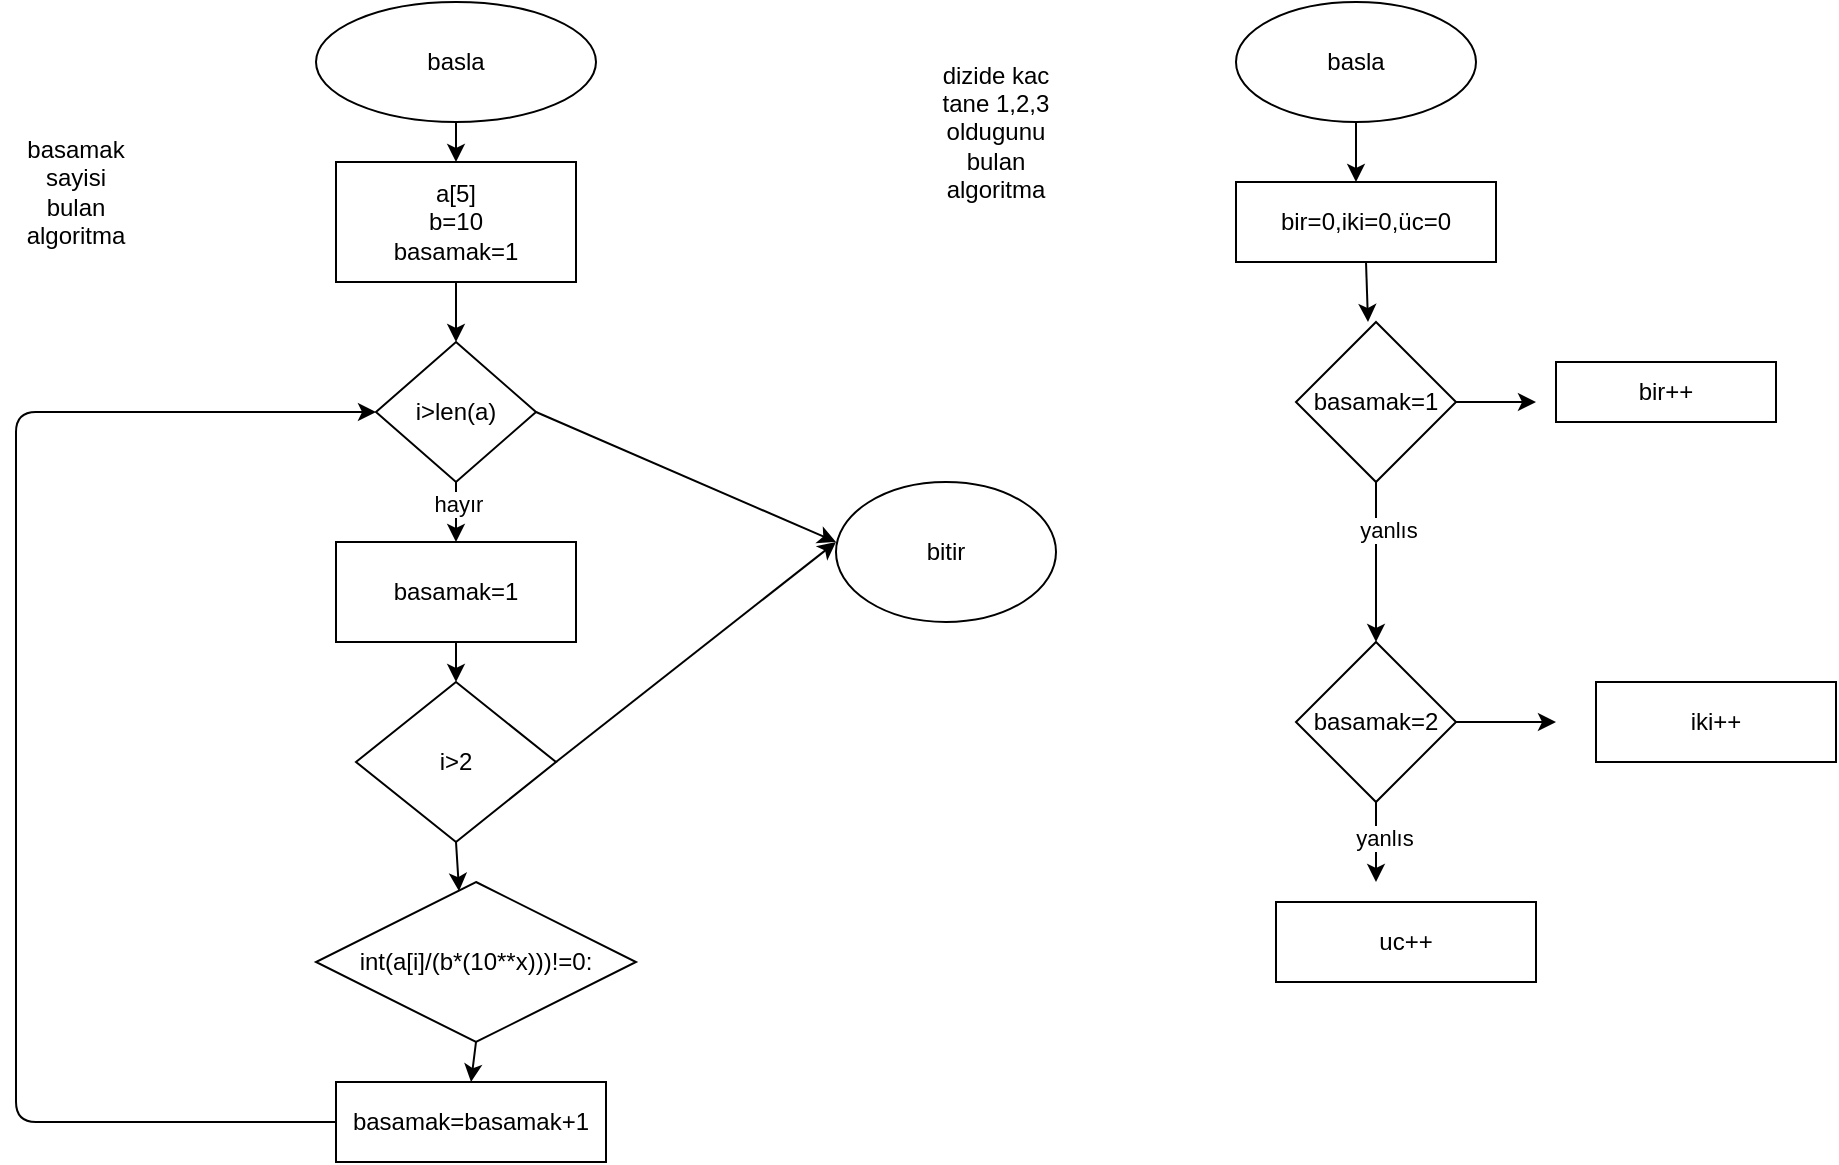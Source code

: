<mxfile>
    <diagram id="Ur1uvMrlEhdPR879rXCX" name="Page-1">
        <mxGraphModel dx="2637" dy="625" grid="1" gridSize="10" guides="1" tooltips="1" connect="1" arrows="1" fold="1" page="1" pageScale="1" pageWidth="850" pageHeight="1100" math="0" shadow="0">
            <root>
                <mxCell id="0"/>
                <mxCell id="1" parent="0"/>
                <mxCell id="11" style="edgeStyle=none;html=1;exitX=0.5;exitY=1;exitDx=0;exitDy=0;entryX=0.5;entryY=0;entryDx=0;entryDy=0;" parent="1" source="2" target="3" edge="1">
                    <mxGeometry relative="1" as="geometry"/>
                </mxCell>
                <mxCell id="2" value="basla" style="ellipse;whiteSpace=wrap;html=1;" parent="1" vertex="1">
                    <mxGeometry x="150" y="30" width="140" height="60" as="geometry"/>
                </mxCell>
                <mxCell id="12" style="edgeStyle=none;html=1;exitX=0.5;exitY=1;exitDx=0;exitDy=0;entryX=0.5;entryY=0;entryDx=0;entryDy=0;" parent="1" source="3" target="4" edge="1">
                    <mxGeometry relative="1" as="geometry"/>
                </mxCell>
                <mxCell id="3" value="a[5]&lt;div&gt;&lt;div&gt;b=10&lt;/div&gt;&lt;div&gt;basamak=1&lt;/div&gt;&lt;/div&gt;" style="rounded=0;whiteSpace=wrap;html=1;" parent="1" vertex="1">
                    <mxGeometry x="160" y="110" width="120" height="60" as="geometry"/>
                </mxCell>
                <mxCell id="13" style="edgeStyle=none;html=1;exitX=0.5;exitY=1;exitDx=0;exitDy=0;entryX=0.5;entryY=0;entryDx=0;entryDy=0;" parent="1" source="4" target="5" edge="1">
                    <mxGeometry relative="1" as="geometry"/>
                </mxCell>
                <mxCell id="16" value="hayır" style="edgeLabel;html=1;align=center;verticalAlign=middle;resizable=0;points=[];" parent="13" vertex="1" connectable="0">
                    <mxGeometry x="-0.29" y="1" relative="1" as="geometry">
                        <mxPoint as="offset"/>
                    </mxGeometry>
                </mxCell>
                <mxCell id="17" style="edgeStyle=none;html=1;exitX=1;exitY=0.5;exitDx=0;exitDy=0;" parent="1" source="4" edge="1">
                    <mxGeometry relative="1" as="geometry">
                        <mxPoint x="410" y="300" as="targetPoint"/>
                    </mxGeometry>
                </mxCell>
                <mxCell id="4" value="i&amp;gt;len(a)" style="rhombus;whiteSpace=wrap;html=1;" parent="1" vertex="1">
                    <mxGeometry x="180" y="200" width="80" height="70" as="geometry"/>
                </mxCell>
                <mxCell id="14" style="edgeStyle=none;html=1;exitX=0.5;exitY=1;exitDx=0;exitDy=0;" parent="1" source="5" target="6" edge="1">
                    <mxGeometry relative="1" as="geometry"/>
                </mxCell>
                <mxCell id="5" value="basamak=1" style="rounded=0;whiteSpace=wrap;html=1;" parent="1" vertex="1">
                    <mxGeometry x="160" y="300" width="120" height="50" as="geometry"/>
                </mxCell>
                <mxCell id="18" style="edgeStyle=none;html=1;exitX=1;exitY=0.5;exitDx=0;exitDy=0;" parent="1" source="6" edge="1">
                    <mxGeometry relative="1" as="geometry">
                        <mxPoint x="410" y="300" as="targetPoint"/>
                    </mxGeometry>
                </mxCell>
                <mxCell id="6" value="i&amp;gt;2" style="rhombus;whiteSpace=wrap;html=1;" parent="1" vertex="1">
                    <mxGeometry x="170" y="370" width="100" height="80" as="geometry"/>
                </mxCell>
                <mxCell id="20" style="edgeStyle=none;html=1;exitX=0.5;exitY=1;exitDx=0;exitDy=0;entryX=0.5;entryY=0;entryDx=0;entryDy=0;" parent="1" source="7" target="10" edge="1">
                    <mxGeometry relative="1" as="geometry"/>
                </mxCell>
                <mxCell id="7" value="int(a[i]/(b*(10**x)))!=0:" style="rhombus;whiteSpace=wrap;html=1;" parent="1" vertex="1">
                    <mxGeometry x="150" y="470" width="160" height="80" as="geometry"/>
                </mxCell>
                <mxCell id="10" value="basamak=basamak+1" style="rounded=0;whiteSpace=wrap;html=1;" parent="1" vertex="1">
                    <mxGeometry x="160" y="570" width="135" height="40" as="geometry"/>
                </mxCell>
                <mxCell id="15" style="edgeStyle=none;html=1;exitX=0.5;exitY=1;exitDx=0;exitDy=0;entryX=0.447;entryY=0.057;entryDx=0;entryDy=0;entryPerimeter=0;" parent="1" source="6" target="7" edge="1">
                    <mxGeometry relative="1" as="geometry"/>
                </mxCell>
                <mxCell id="19" value="bitir" style="ellipse;whiteSpace=wrap;html=1;" parent="1" vertex="1">
                    <mxGeometry x="410" y="270" width="110" height="70" as="geometry"/>
                </mxCell>
                <mxCell id="22" style="edgeStyle=none;html=1;exitX=0;exitY=0.5;exitDx=0;exitDy=0;entryX=0;entryY=0.5;entryDx=0;entryDy=0;" parent="1" source="10" edge="1" target="4">
                    <mxGeometry relative="1" as="geometry">
                        <mxPoint x="5.04" y="280" as="targetPoint"/>
                        <Array as="points">
                            <mxPoint y="590"/>
                            <mxPoint y="235"/>
                        </Array>
                    </mxGeometry>
                </mxCell>
                <mxCell id="25" value="basamak sayisi bulan algoritma" style="text;html=1;align=center;verticalAlign=middle;whiteSpace=wrap;rounded=0;" parent="1" vertex="1">
                    <mxGeometry y="110" width="60" height="30" as="geometry"/>
                </mxCell>
                <mxCell id="32" style="edgeStyle=none;html=1;exitX=0.5;exitY=1;exitDx=0;exitDy=0;" parent="1" source="26" edge="1">
                    <mxGeometry relative="1" as="geometry">
                        <mxPoint x="670" y="120" as="targetPoint"/>
                    </mxGeometry>
                </mxCell>
                <mxCell id="26" value="basla" style="ellipse;whiteSpace=wrap;html=1;" parent="1" vertex="1">
                    <mxGeometry x="610" y="30" width="120" height="60" as="geometry"/>
                </mxCell>
                <mxCell id="30" style="edgeStyle=none;html=1;exitX=1;exitY=0.5;exitDx=0;exitDy=0;" parent="1" source="27" edge="1">
                    <mxGeometry relative="1" as="geometry">
                        <mxPoint x="760" y="230" as="targetPoint"/>
                    </mxGeometry>
                </mxCell>
                <mxCell id="39" style="edgeStyle=none;html=1;exitX=0.5;exitY=1;exitDx=0;exitDy=0;entryX=0.5;entryY=0;entryDx=0;entryDy=0;" parent="1" source="27" target="28" edge="1">
                    <mxGeometry relative="1" as="geometry"/>
                </mxCell>
                <mxCell id="45" value="yanlıs" style="edgeLabel;html=1;align=center;verticalAlign=middle;resizable=0;points=[];" parent="39" vertex="1" connectable="0">
                    <mxGeometry x="-0.4" y="6" relative="1" as="geometry">
                        <mxPoint as="offset"/>
                    </mxGeometry>
                </mxCell>
                <mxCell id="27" value="basamak=1" style="rhombus;whiteSpace=wrap;html=1;" parent="1" vertex="1">
                    <mxGeometry x="640" y="190" width="80" height="80" as="geometry"/>
                </mxCell>
                <mxCell id="31" style="edgeStyle=none;html=1;exitX=1;exitY=0.5;exitDx=0;exitDy=0;" parent="1" source="28" edge="1">
                    <mxGeometry relative="1" as="geometry">
                        <mxPoint x="770" y="390" as="targetPoint"/>
                    </mxGeometry>
                </mxCell>
                <mxCell id="42" style="edgeStyle=none;html=1;exitX=0.5;exitY=1;exitDx=0;exitDy=0;" parent="1" source="28" edge="1">
                    <mxGeometry relative="1" as="geometry">
                        <mxPoint x="680" y="470" as="targetPoint"/>
                    </mxGeometry>
                </mxCell>
                <mxCell id="43" value="yanlıs" style="edgeLabel;html=1;align=center;verticalAlign=middle;resizable=0;points=[];" parent="42" vertex="1" connectable="0">
                    <mxGeometry x="-0.1" y="4" relative="1" as="geometry">
                        <mxPoint as="offset"/>
                    </mxGeometry>
                </mxCell>
                <mxCell id="28" value="basamak=2" style="rhombus;whiteSpace=wrap;html=1;" parent="1" vertex="1">
                    <mxGeometry x="640" y="350" width="80" height="80" as="geometry"/>
                </mxCell>
                <mxCell id="35" style="edgeStyle=none;html=1;exitX=0.5;exitY=1;exitDx=0;exitDy=0;" parent="1" source="34" edge="1">
                    <mxGeometry relative="1" as="geometry">
                        <mxPoint x="676" y="190" as="targetPoint"/>
                    </mxGeometry>
                </mxCell>
                <mxCell id="34" value="bir=0,iki=0,üc=0" style="rounded=0;whiteSpace=wrap;html=1;" parent="1" vertex="1">
                    <mxGeometry x="610" y="120" width="130" height="40" as="geometry"/>
                </mxCell>
                <mxCell id="40" value="bir++" style="rounded=0;whiteSpace=wrap;html=1;" parent="1" vertex="1">
                    <mxGeometry x="770" y="210" width="110" height="30" as="geometry"/>
                </mxCell>
                <mxCell id="41" value="iki++" style="rounded=0;whiteSpace=wrap;html=1;" parent="1" vertex="1">
                    <mxGeometry x="790" y="370" width="120" height="40" as="geometry"/>
                </mxCell>
                <mxCell id="44" value="uc++" style="rounded=0;whiteSpace=wrap;html=1;" parent="1" vertex="1">
                    <mxGeometry x="630" y="480" width="130" height="40" as="geometry"/>
                </mxCell>
                <mxCell id="46" value="dizide kac tane 1,2,3 oldugunu bulan algoritma" style="text;html=1;align=center;verticalAlign=middle;whiteSpace=wrap;rounded=0;" vertex="1" parent="1">
                    <mxGeometry x="460" y="80" width="60" height="30" as="geometry"/>
                </mxCell>
            </root>
        </mxGraphModel>
    </diagram>
</mxfile>